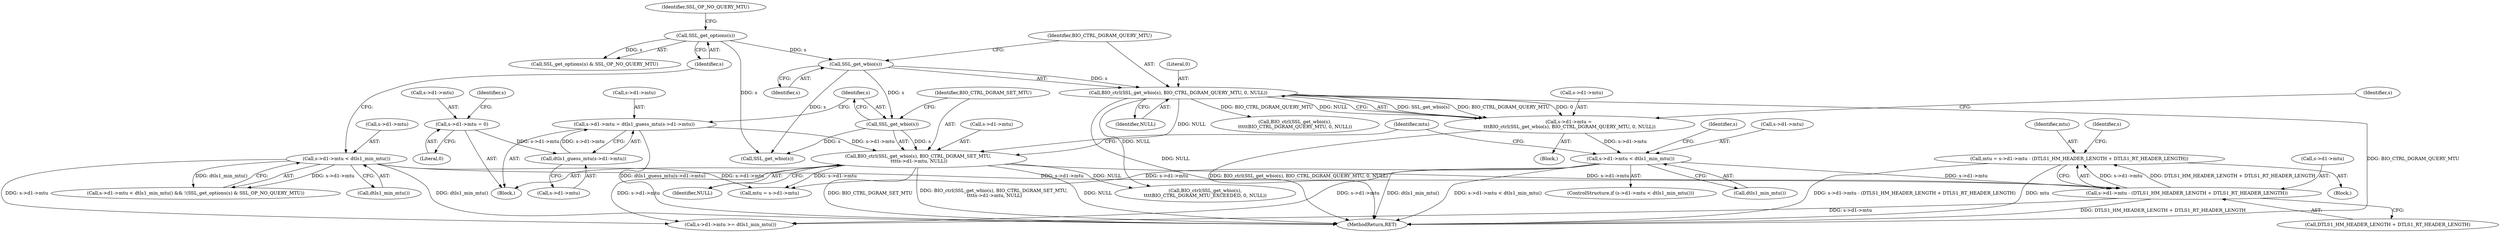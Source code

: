 digraph "0_openssl_34628967f1e65dc8f34e000f0f5518e21afbfc7b@integer" {
"1000287" [label="(Call,mtu = s->d1->mtu - (DTLS1_HM_HEADER_LENGTH + DTLS1_RT_HEADER_LENGTH))"];
"1000289" [label="(Call,s->d1->mtu - (DTLS1_HM_HEADER_LENGTH + DTLS1_RT_HEADER_LENGTH))"];
"1000187" [label="(Call,s->d1->mtu < dtls1_min_mtu())"];
"1000174" [label="(Call,s->d1->mtu = \n\t\t\tBIO_ctrl(SSL_get_wbio(s), BIO_CTRL_DGRAM_QUERY_MTU, 0, NULL))"];
"1000180" [label="(Call,BIO_ctrl(SSL_get_wbio(s), BIO_CTRL_DGRAM_QUERY_MTU, 0, NULL))"];
"1000181" [label="(Call,SSL_get_wbio(s))"];
"1000170" [label="(Call,SSL_get_options(s))"];
"1000214" [label="(Call,BIO_ctrl(SSL_get_wbio(s), BIO_CTRL_DGRAM_SET_MTU, \n\t\t\t\ts->d1->mtu, NULL))"];
"1000215" [label="(Call,SSL_get_wbio(s))"];
"1000202" [label="(Call,s->d1->mtu = dtls1_guess_mtu(s->d1->mtu))"];
"1000208" [label="(Call,dtls1_guess_mtu(s->d1->mtu))"];
"1000195" [label="(Call,s->d1->mtu = 0)"];
"1000161" [label="(Call,s->d1->mtu < dtls1_min_mtu())"];
"1000183" [label="(Identifier,BIO_CTRL_DGRAM_QUERY_MTU)"];
"1000198" [label="(Identifier,s)"];
"1000174" [label="(Call,s->d1->mtu = \n\t\t\tBIO_ctrl(SSL_get_wbio(s), BIO_CTRL_DGRAM_QUERY_MTU, 0, NULL))"];
"1000295" [label="(Call,DTLS1_HM_HEADER_LENGTH + DTLS1_RT_HEADER_LENGTH)"];
"1000185" [label="(Identifier,NULL)"];
"1000169" [label="(Call,SSL_get_options(s) & SSL_OP_NO_QUERY_MTU)"];
"1000172" [label="(Identifier,SSL_OP_NO_QUERY_MTU)"];
"1000187" [label="(Call,s->d1->mtu < dtls1_min_mtu())"];
"1000209" [label="(Call,s->d1->mtu)"];
"1000194" [label="(Block,)"];
"1000175" [label="(Call,s->d1->mtu)"];
"1000190" [label="(Identifier,s)"];
"1000218" [label="(Call,s->d1->mtu)"];
"1000160" [label="(Call,s->d1->mtu < dtls1_min_mtu() && !(SSL_get_options(s) & SSL_OP_NO_QUERY_MTU))"];
"1000289" [label="(Call,s->d1->mtu - (DTLS1_HM_HEADER_LENGTH + DTLS1_RT_HEADER_LENGTH))"];
"1000290" [label="(Call,s->d1->mtu)"];
"1000205" [label="(Identifier,s)"];
"1000193" [label="(Call,dtls1_min_mtu())"];
"1000532" [label="(Call,BIO_ctrl(SSL_get_wbio(s),\n\t\t\t\tBIO_CTRL_DGRAM_MTU_EXCEEDED, 0, NULL))"];
"1000182" [label="(Identifier,s)"];
"1000181" [label="(Call,SSL_get_wbio(s))"];
"1000214" [label="(Call,BIO_ctrl(SSL_get_wbio(s), BIO_CTRL_DGRAM_SET_MTU, \n\t\t\t\ts->d1->mtu, NULL))"];
"1000188" [label="(Call,s->d1->mtu)"];
"1000171" [label="(Identifier,s)"];
"1000216" [label="(Identifier,s)"];
"1000720" [label="(MethodReturn,RET)"];
"1000195" [label="(Call,s->d1->mtu = 0)"];
"1000162" [label="(Call,s->d1->mtu)"];
"1000287" [label="(Call,mtu = s->d1->mtu - (DTLS1_HM_HEADER_LENGTH + DTLS1_RT_HEADER_LENGTH))"];
"1000208" [label="(Call,dtls1_guess_mtu(s->d1->mtu))"];
"1000202" [label="(Call,s->d1->mtu = dtls1_guess_mtu(s->d1->mtu))"];
"1000201" [label="(Literal,0)"];
"1000223" [label="(Identifier,NULL)"];
"1000245" [label="(Call,SSL_get_wbio(s))"];
"1000288" [label="(Identifier,mtu)"];
"1000173" [label="(Block,)"];
"1000224" [label="(Call,mtu = s->d1->mtu)"];
"1000161" [label="(Call,s->d1->mtu < dtls1_min_mtu())"];
"1000299" [label="(Call,s->d1->mtu >= dtls1_min_mtu())"];
"1000186" [label="(ControlStructure,if (s->d1->mtu < dtls1_min_mtu()))"];
"1000545" [label="(Call,BIO_ctrl(SSL_get_wbio(s),\n\t\t\t\t\tBIO_CTRL_DGRAM_QUERY_MTU, 0, NULL))"];
"1000170" [label="(Call,SSL_get_options(s))"];
"1000217" [label="(Identifier,BIO_CTRL_DGRAM_SET_MTU)"];
"1000180" [label="(Call,BIO_ctrl(SSL_get_wbio(s), BIO_CTRL_DGRAM_QUERY_MTU, 0, NULL))"];
"1000275" [label="(Block,)"];
"1000196" [label="(Call,s->d1->mtu)"];
"1000203" [label="(Call,s->d1->mtu)"];
"1000215" [label="(Call,SSL_get_wbio(s))"];
"1000302" [label="(Identifier,s)"];
"1000225" [label="(Identifier,mtu)"];
"1000167" [label="(Call,dtls1_min_mtu())"];
"1000184" [label="(Literal,0)"];
"1000287" -> "1000275"  [label="AST: "];
"1000287" -> "1000289"  [label="CFG: "];
"1000288" -> "1000287"  [label="AST: "];
"1000289" -> "1000287"  [label="AST: "];
"1000302" -> "1000287"  [label="CFG: "];
"1000287" -> "1000720"  [label="DDG: s->d1->mtu - (DTLS1_HM_HEADER_LENGTH + DTLS1_RT_HEADER_LENGTH)"];
"1000287" -> "1000720"  [label="DDG: mtu"];
"1000289" -> "1000287"  [label="DDG: s->d1->mtu"];
"1000289" -> "1000287"  [label="DDG: DTLS1_HM_HEADER_LENGTH + DTLS1_RT_HEADER_LENGTH"];
"1000289" -> "1000295"  [label="CFG: "];
"1000290" -> "1000289"  [label="AST: "];
"1000295" -> "1000289"  [label="AST: "];
"1000289" -> "1000720"  [label="DDG: DTLS1_HM_HEADER_LENGTH + DTLS1_RT_HEADER_LENGTH"];
"1000187" -> "1000289"  [label="DDG: s->d1->mtu"];
"1000214" -> "1000289"  [label="DDG: s->d1->mtu"];
"1000161" -> "1000289"  [label="DDG: s->d1->mtu"];
"1000289" -> "1000299"  [label="DDG: s->d1->mtu"];
"1000187" -> "1000186"  [label="AST: "];
"1000187" -> "1000193"  [label="CFG: "];
"1000188" -> "1000187"  [label="AST: "];
"1000193" -> "1000187"  [label="AST: "];
"1000198" -> "1000187"  [label="CFG: "];
"1000225" -> "1000187"  [label="CFG: "];
"1000187" -> "1000720"  [label="DDG: s->d1->mtu < dtls1_min_mtu()"];
"1000187" -> "1000720"  [label="DDG: dtls1_min_mtu()"];
"1000174" -> "1000187"  [label="DDG: s->d1->mtu"];
"1000187" -> "1000224"  [label="DDG: s->d1->mtu"];
"1000187" -> "1000299"  [label="DDG: s->d1->mtu"];
"1000174" -> "1000173"  [label="AST: "];
"1000174" -> "1000180"  [label="CFG: "];
"1000175" -> "1000174"  [label="AST: "];
"1000180" -> "1000174"  [label="AST: "];
"1000190" -> "1000174"  [label="CFG: "];
"1000174" -> "1000720"  [label="DDG: BIO_ctrl(SSL_get_wbio(s), BIO_CTRL_DGRAM_QUERY_MTU, 0, NULL)"];
"1000180" -> "1000174"  [label="DDG: SSL_get_wbio(s)"];
"1000180" -> "1000174"  [label="DDG: BIO_CTRL_DGRAM_QUERY_MTU"];
"1000180" -> "1000174"  [label="DDG: 0"];
"1000180" -> "1000174"  [label="DDG: NULL"];
"1000180" -> "1000185"  [label="CFG: "];
"1000181" -> "1000180"  [label="AST: "];
"1000183" -> "1000180"  [label="AST: "];
"1000184" -> "1000180"  [label="AST: "];
"1000185" -> "1000180"  [label="AST: "];
"1000180" -> "1000720"  [label="DDG: NULL"];
"1000180" -> "1000720"  [label="DDG: BIO_CTRL_DGRAM_QUERY_MTU"];
"1000181" -> "1000180"  [label="DDG: s"];
"1000180" -> "1000214"  [label="DDG: NULL"];
"1000180" -> "1000532"  [label="DDG: NULL"];
"1000180" -> "1000545"  [label="DDG: BIO_CTRL_DGRAM_QUERY_MTU"];
"1000181" -> "1000182"  [label="CFG: "];
"1000182" -> "1000181"  [label="AST: "];
"1000183" -> "1000181"  [label="CFG: "];
"1000170" -> "1000181"  [label="DDG: s"];
"1000181" -> "1000215"  [label="DDG: s"];
"1000181" -> "1000245"  [label="DDG: s"];
"1000170" -> "1000169"  [label="AST: "];
"1000170" -> "1000171"  [label="CFG: "];
"1000171" -> "1000170"  [label="AST: "];
"1000172" -> "1000170"  [label="CFG: "];
"1000170" -> "1000169"  [label="DDG: s"];
"1000170" -> "1000245"  [label="DDG: s"];
"1000214" -> "1000194"  [label="AST: "];
"1000214" -> "1000223"  [label="CFG: "];
"1000215" -> "1000214"  [label="AST: "];
"1000217" -> "1000214"  [label="AST: "];
"1000218" -> "1000214"  [label="AST: "];
"1000223" -> "1000214"  [label="AST: "];
"1000225" -> "1000214"  [label="CFG: "];
"1000214" -> "1000720"  [label="DDG: NULL"];
"1000214" -> "1000720"  [label="DDG: BIO_CTRL_DGRAM_SET_MTU"];
"1000214" -> "1000720"  [label="DDG: BIO_ctrl(SSL_get_wbio(s), BIO_CTRL_DGRAM_SET_MTU, \n\t\t\t\ts->d1->mtu, NULL)"];
"1000215" -> "1000214"  [label="DDG: s"];
"1000202" -> "1000214"  [label="DDG: s->d1->mtu"];
"1000214" -> "1000224"  [label="DDG: s->d1->mtu"];
"1000214" -> "1000299"  [label="DDG: s->d1->mtu"];
"1000214" -> "1000532"  [label="DDG: NULL"];
"1000215" -> "1000216"  [label="CFG: "];
"1000216" -> "1000215"  [label="AST: "];
"1000217" -> "1000215"  [label="CFG: "];
"1000215" -> "1000245"  [label="DDG: s"];
"1000202" -> "1000194"  [label="AST: "];
"1000202" -> "1000208"  [label="CFG: "];
"1000203" -> "1000202"  [label="AST: "];
"1000208" -> "1000202"  [label="AST: "];
"1000216" -> "1000202"  [label="CFG: "];
"1000202" -> "1000720"  [label="DDG: dtls1_guess_mtu(s->d1->mtu)"];
"1000208" -> "1000202"  [label="DDG: s->d1->mtu"];
"1000208" -> "1000209"  [label="CFG: "];
"1000209" -> "1000208"  [label="AST: "];
"1000195" -> "1000208"  [label="DDG: s->d1->mtu"];
"1000195" -> "1000194"  [label="AST: "];
"1000195" -> "1000201"  [label="CFG: "];
"1000196" -> "1000195"  [label="AST: "];
"1000201" -> "1000195"  [label="AST: "];
"1000205" -> "1000195"  [label="CFG: "];
"1000161" -> "1000160"  [label="AST: "];
"1000161" -> "1000167"  [label="CFG: "];
"1000162" -> "1000161"  [label="AST: "];
"1000167" -> "1000161"  [label="AST: "];
"1000171" -> "1000161"  [label="CFG: "];
"1000160" -> "1000161"  [label="CFG: "];
"1000161" -> "1000720"  [label="DDG: dtls1_min_mtu()"];
"1000161" -> "1000160"  [label="DDG: s->d1->mtu"];
"1000161" -> "1000160"  [label="DDG: dtls1_min_mtu()"];
"1000161" -> "1000224"  [label="DDG: s->d1->mtu"];
"1000161" -> "1000299"  [label="DDG: s->d1->mtu"];
}
